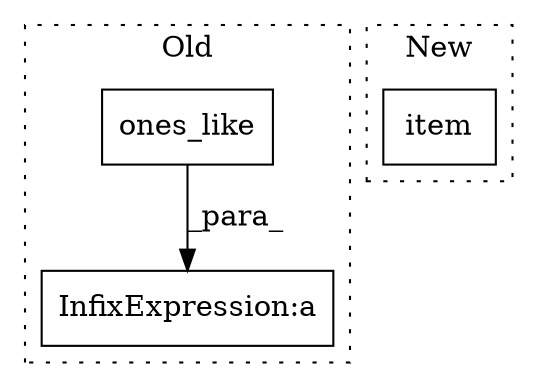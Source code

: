 digraph G {
subgraph cluster0 {
1 [label="ones_like" a="32" s="3326,3346" l="10,1" shape="box"];
3 [label="InfixExpression:a" a="27" s="3317" l="3" shape="box"];
label = "Old";
style="dotted";
}
subgraph cluster1 {
2 [label="item" a="32" s="3351,3357" l="5,1" shape="box"];
label = "New";
style="dotted";
}
1 -> 3 [label="_para_"];
}